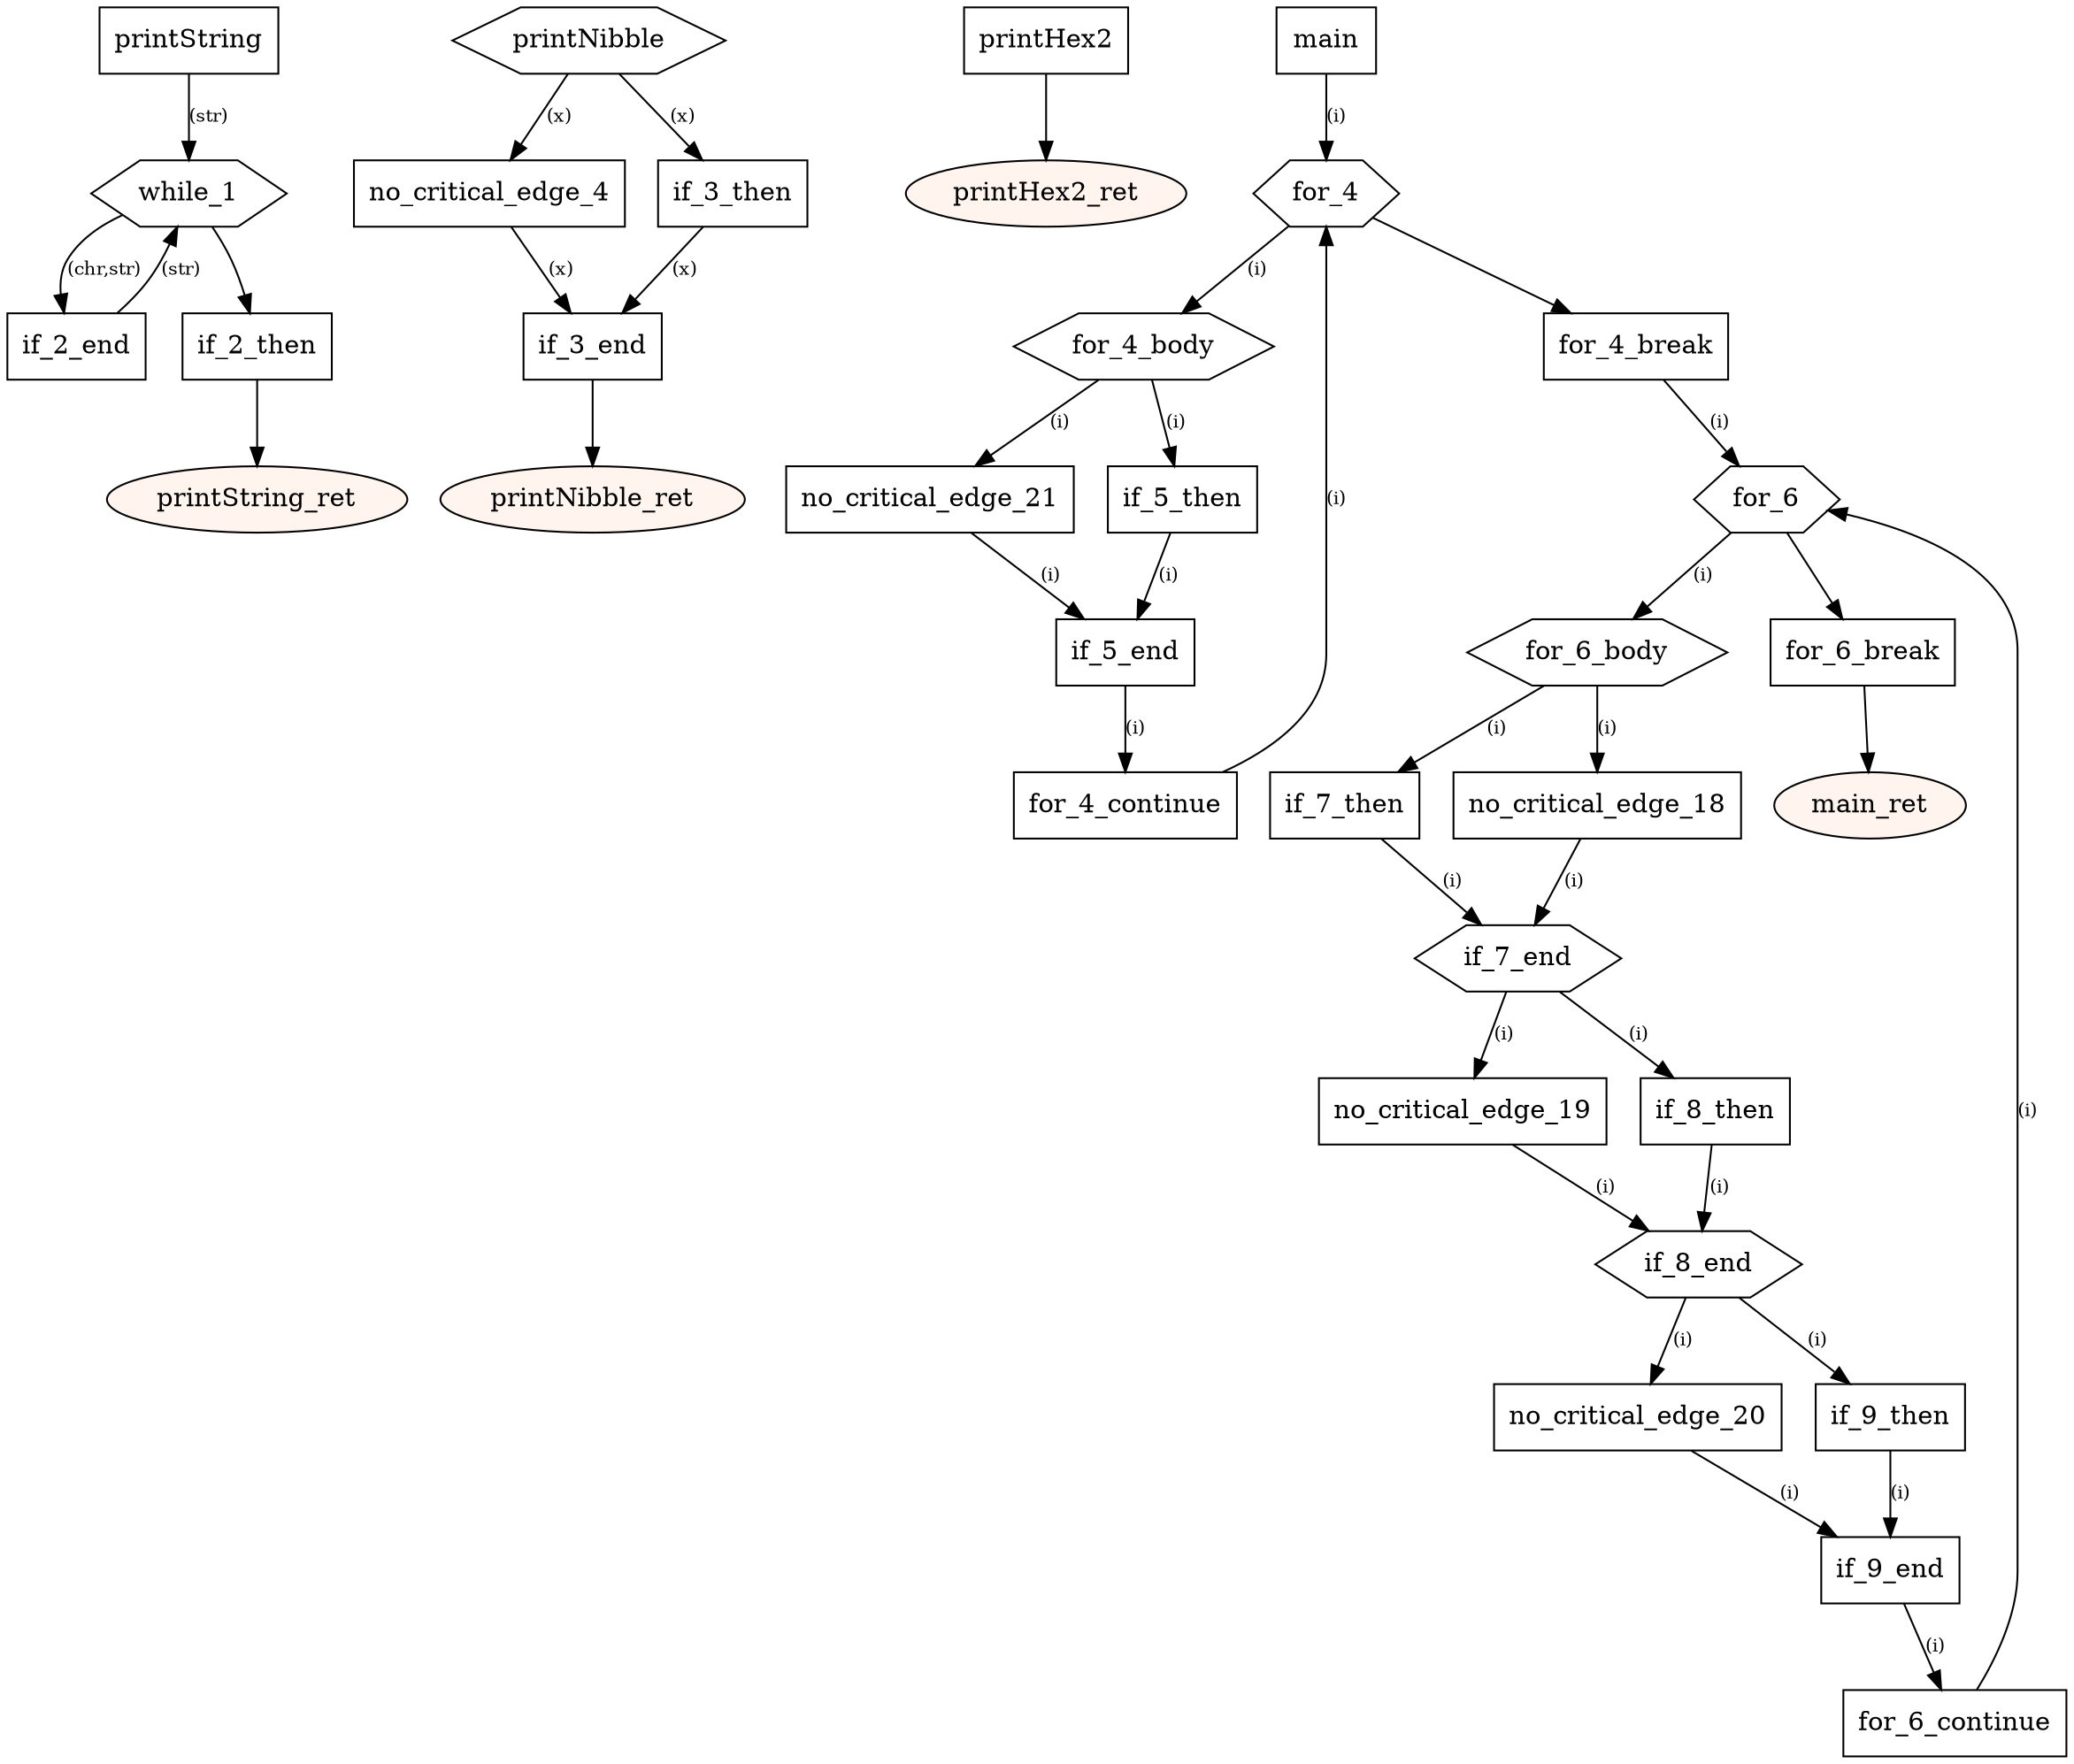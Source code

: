 digraph program {
	edge[fontsize="10pt"];
	subgraph fn_printString {
		BasicBlock_0_printString [label="printString",shape=box];
		BasicBlock_0_printString -> BasicBlock_0_while_1 [label="(str)"];
		BasicBlock_0_if_2_end [label="if_2_end",shape=box];
		BasicBlock_0_if_2_end -> BasicBlock_0_while_1 [label="(str)"];
		BasicBlock_0_while_1 [label="while_1",shape=hexagon];
		BasicBlock_0_while_1 -> BasicBlock_0_if_2_end [label="(chr,str)"];
		BasicBlock_0_while_1 -> BasicBlock_0_if_2_then;
		BasicBlock_0_if_2_then [label="if_2_then",shape=box];
		BasicBlock_0_if_2_then -> BasicBlock_0_printString_ret;
		BasicBlock_0_printString_ret [label="printString_ret",shape=oval,style=filled,fillcolor="#fff5ee"];
	}
	subgraph fn_printNibble {
		BasicBlock_1_printNibble [label="printNibble",shape=hexagon];
		BasicBlock_1_printNibble -> BasicBlock_1_no_critical_edge_4 [label="(x)"];
		BasicBlock_1_printNibble -> BasicBlock_1_if_3_then [label="(x)"];
		BasicBlock_1_no_critical_edge_4 [label="no_critical_edge_4",shape=box];
		BasicBlock_1_no_critical_edge_4 -> BasicBlock_1_if_3_end [label="(x)"];
		BasicBlock_1_if_3_then [label="if_3_then",shape=box];
		BasicBlock_1_if_3_then -> BasicBlock_1_if_3_end [label="(x)"];
		BasicBlock_1_if_3_end [label="if_3_end",shape=box];
		BasicBlock_1_if_3_end -> BasicBlock_1_printNibble_ret;
		BasicBlock_1_printNibble_ret [label="printNibble_ret",shape=oval,style=filled,fillcolor="#fff5ee"];
	}
	subgraph fn_printHex2 {
		BasicBlock_2_printHex2 [label="printHex2",shape=box];
		BasicBlock_2_printHex2 -> BasicBlock_2_printHex2_ret;
		BasicBlock_2_printHex2_ret [label="printHex2_ret",shape=oval,style=filled,fillcolor="#fff5ee"];
	}
	subgraph fn_main {
		BasicBlock_3_main [label="main",shape=box];
		BasicBlock_3_main -> BasicBlock_3_for_4 [label="(i)"];
		BasicBlock_3_for_4_body [label="for_4_body",shape=hexagon];
		BasicBlock_3_for_4_body -> BasicBlock_3_no_critical_edge_21 [label="(i)"];
		BasicBlock_3_for_4_body -> BasicBlock_3_if_5_then [label="(i)"];
		BasicBlock_3_no_critical_edge_21 [label="no_critical_edge_21",shape=box];
		BasicBlock_3_no_critical_edge_21 -> BasicBlock_3_if_5_end [label="(i)"];
		BasicBlock_3_if_5_then [label="if_5_then",shape=box];
		BasicBlock_3_if_5_then -> BasicBlock_3_if_5_end [label="(i)"];
		BasicBlock_3_if_5_end [label="if_5_end",shape=box];
		BasicBlock_3_if_5_end -> BasicBlock_3_for_4_continue [label="(i)"];
		BasicBlock_3_for_4_continue [label="for_4_continue",shape=box];
		BasicBlock_3_for_4_continue -> BasicBlock_3_for_4 [label="(i)"];
		BasicBlock_3_for_4 [label="for_4",shape=hexagon];
		BasicBlock_3_for_4 -> BasicBlock_3_for_4_break;
		BasicBlock_3_for_4 -> BasicBlock_3_for_4_body [label="(i)"];
		BasicBlock_3_for_4_break [label="for_4_break",shape=box];
		BasicBlock_3_for_4_break -> BasicBlock_3_for_6 [label="(i)"];
		BasicBlock_3_for_6_body [label="for_6_body",shape=hexagon];
		BasicBlock_3_for_6_body -> BasicBlock_3_no_critical_edge_18 [label="(i)"];
		BasicBlock_3_for_6_body -> BasicBlock_3_if_7_then [label="(i)"];
		BasicBlock_3_no_critical_edge_18 [label="no_critical_edge_18",shape=box];
		BasicBlock_3_no_critical_edge_18 -> BasicBlock_3_if_7_end [label="(i)"];
		BasicBlock_3_if_7_then [label="if_7_then",shape=box];
		BasicBlock_3_if_7_then -> BasicBlock_3_if_7_end [label="(i)"];
		BasicBlock_3_if_7_end [label="if_7_end",shape=hexagon];
		BasicBlock_3_if_7_end -> BasicBlock_3_no_critical_edge_19 [label="(i)"];
		BasicBlock_3_if_7_end -> BasicBlock_3_if_8_then [label="(i)"];
		BasicBlock_3_no_critical_edge_19 [label="no_critical_edge_19",shape=box];
		BasicBlock_3_no_critical_edge_19 -> BasicBlock_3_if_8_end [label="(i)"];
		BasicBlock_3_if_8_then [label="if_8_then",shape=box];
		BasicBlock_3_if_8_then -> BasicBlock_3_if_8_end [label="(i)"];
		BasicBlock_3_if_8_end [label="if_8_end",shape=hexagon];
		BasicBlock_3_if_8_end -> BasicBlock_3_no_critical_edge_20 [label="(i)"];
		BasicBlock_3_if_8_end -> BasicBlock_3_if_9_then [label="(i)"];
		BasicBlock_3_no_critical_edge_20 [label="no_critical_edge_20",shape=box];
		BasicBlock_3_no_critical_edge_20 -> BasicBlock_3_if_9_end [label="(i)"];
		BasicBlock_3_if_9_then [label="if_9_then",shape=box];
		BasicBlock_3_if_9_then -> BasicBlock_3_if_9_end [label="(i)"];
		BasicBlock_3_if_9_end [label="if_9_end",shape=box];
		BasicBlock_3_if_9_end -> BasicBlock_3_for_6_continue [label="(i)"];
		BasicBlock_3_for_6_continue [label="for_6_continue",shape=box];
		BasicBlock_3_for_6_continue -> BasicBlock_3_for_6 [label="(i)"];
		BasicBlock_3_for_6 [label="for_6",shape=hexagon];
		BasicBlock_3_for_6 -> BasicBlock_3_for_6_break;
		BasicBlock_3_for_6 -> BasicBlock_3_for_6_body [label="(i)"];
		BasicBlock_3_for_6_break [label="for_6_break",shape=box];
		BasicBlock_3_for_6_break -> BasicBlock_3_main_ret;
		BasicBlock_3_main_ret [label="main_ret",shape=oval,style=filled,fillcolor="#fff5ee"];
	}
}
